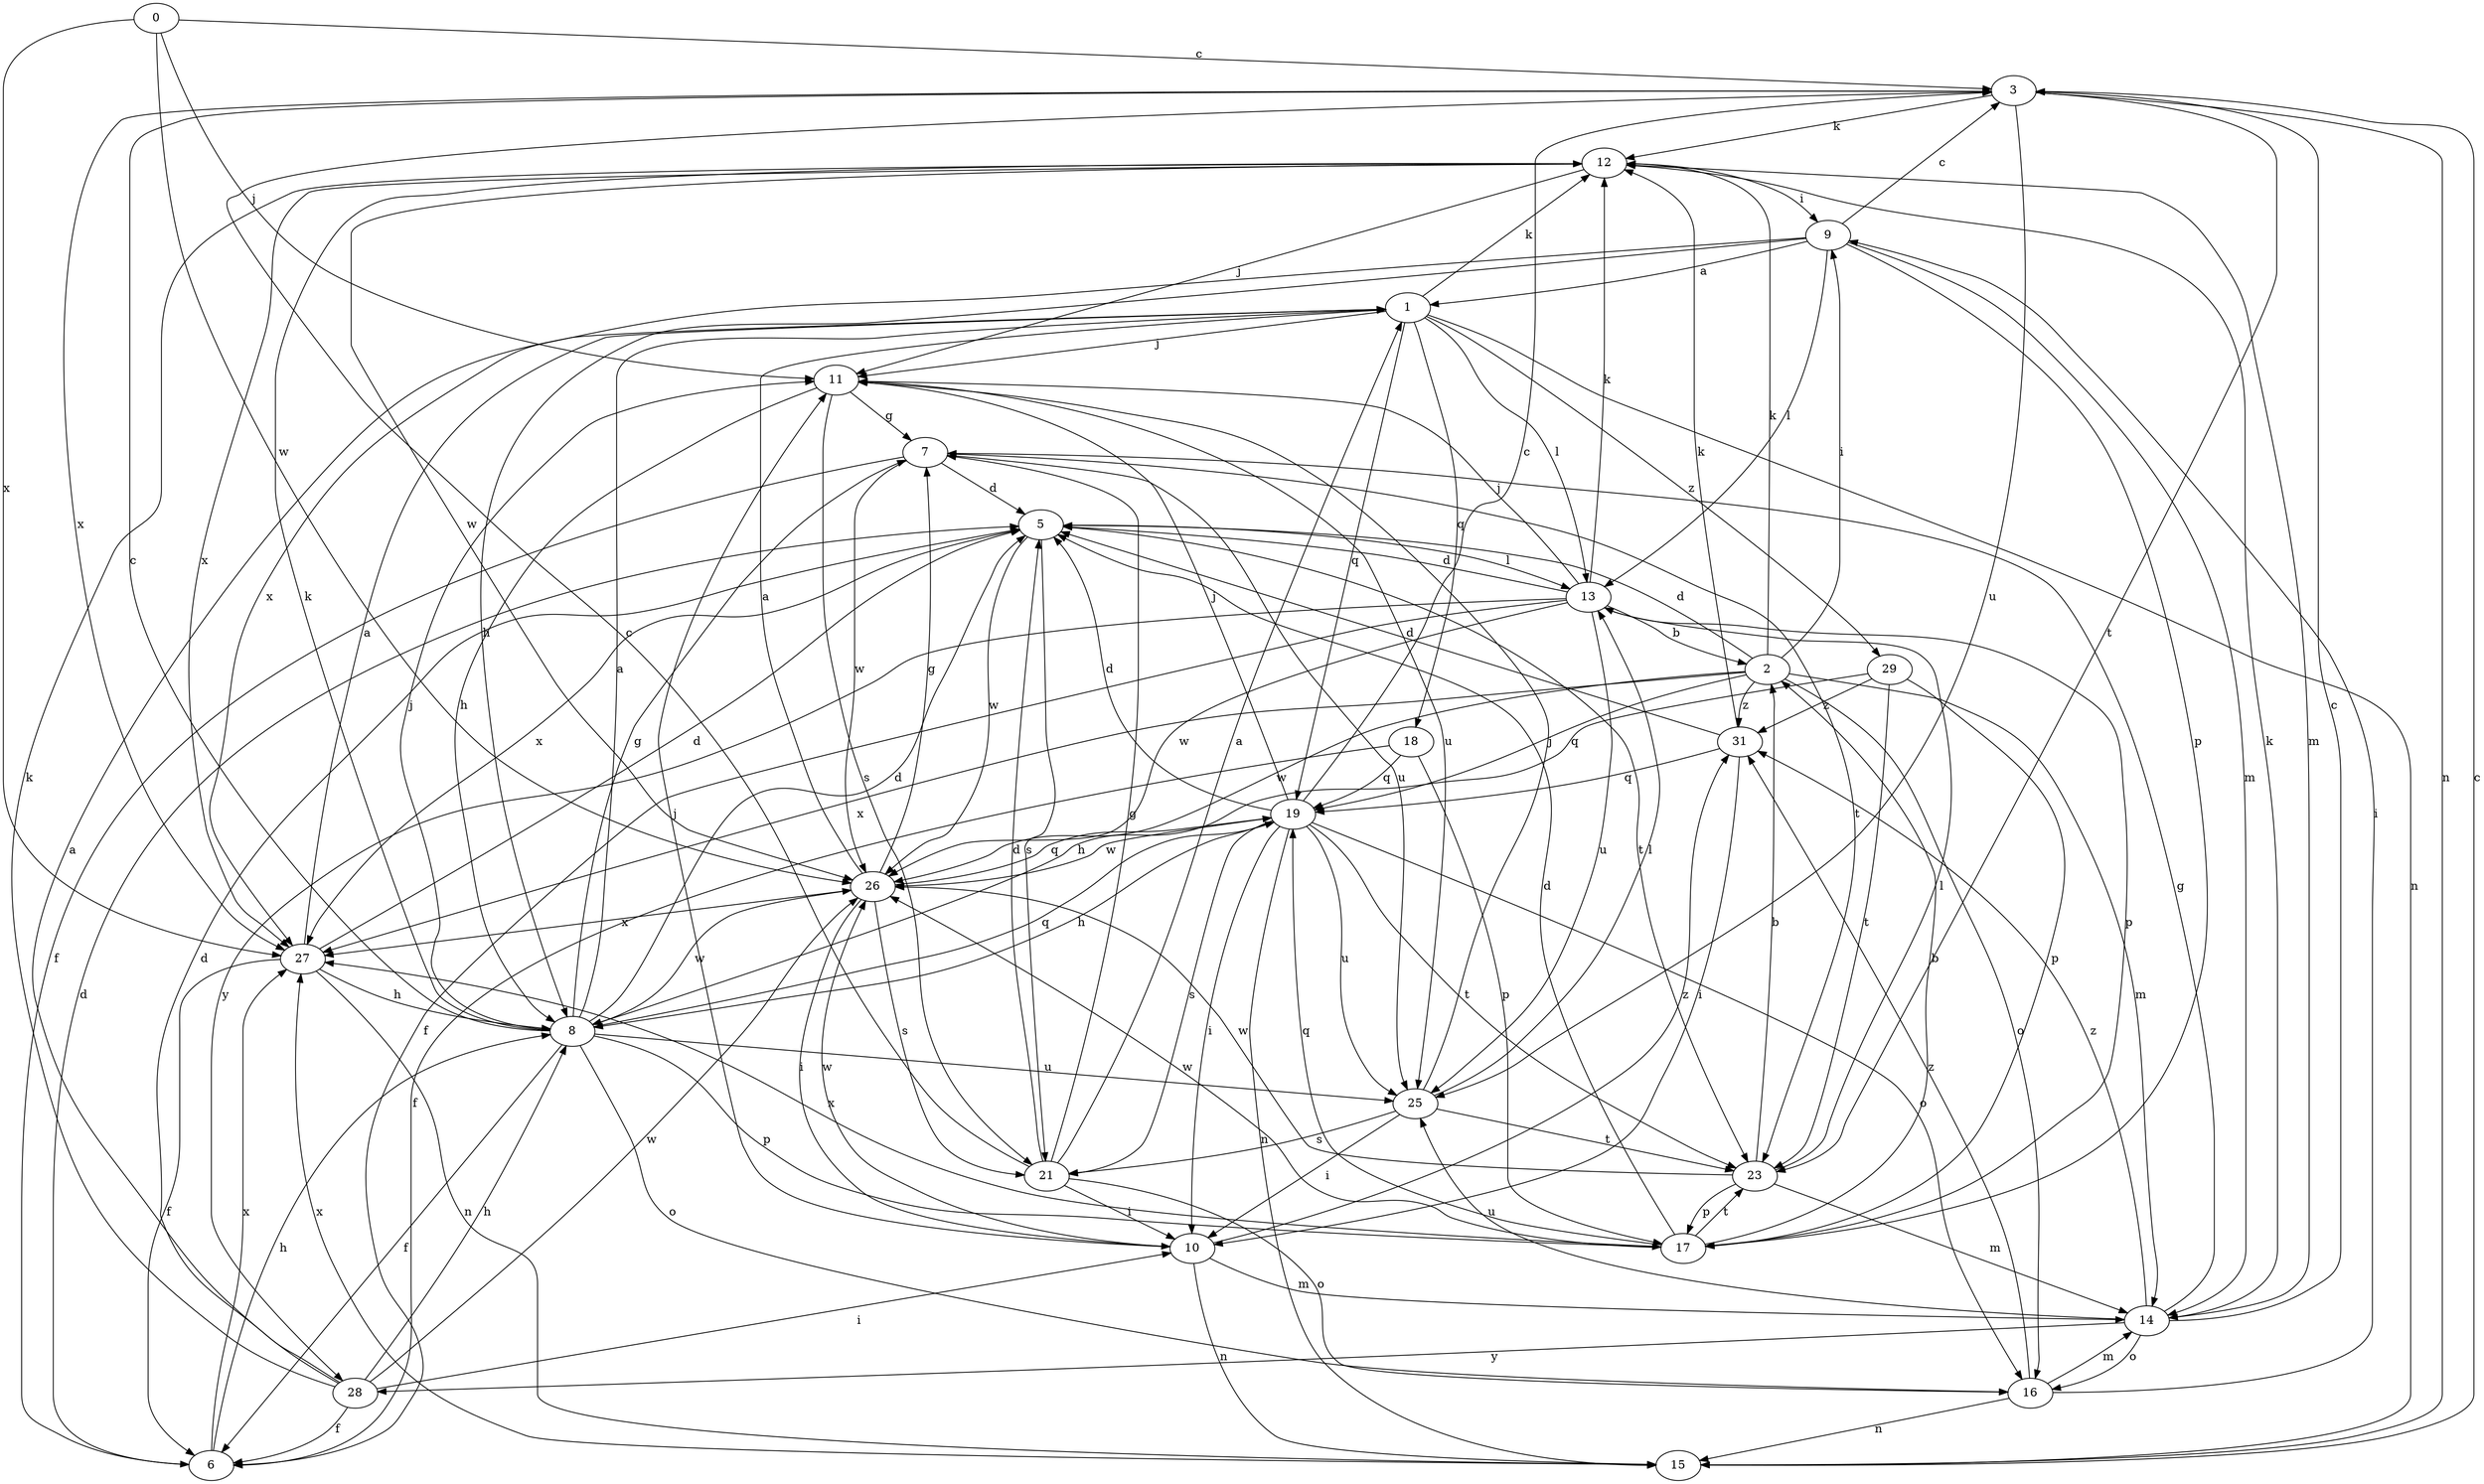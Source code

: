 strict digraph  {
0;
1;
2;
3;
5;
6;
7;
8;
9;
10;
11;
12;
13;
14;
15;
16;
17;
18;
19;
21;
23;
25;
26;
27;
28;
29;
31;
0 -> 3  [label=c];
0 -> 11  [label=j];
0 -> 26  [label=w];
0 -> 27  [label=x];
1 -> 11  [label=j];
1 -> 12  [label=k];
1 -> 13  [label=l];
1 -> 15  [label=n];
1 -> 18  [label=q];
1 -> 19  [label=q];
1 -> 29  [label=z];
2 -> 5  [label=d];
2 -> 9  [label=i];
2 -> 12  [label=k];
2 -> 14  [label=m];
2 -> 16  [label=o];
2 -> 19  [label=q];
2 -> 26  [label=w];
2 -> 27  [label=x];
2 -> 31  [label=z];
3 -> 12  [label=k];
3 -> 15  [label=n];
3 -> 23  [label=t];
3 -> 25  [label=u];
3 -> 27  [label=x];
5 -> 13  [label=l];
5 -> 21  [label=s];
5 -> 23  [label=t];
5 -> 26  [label=w];
5 -> 27  [label=x];
6 -> 5  [label=d];
6 -> 8  [label=h];
6 -> 27  [label=x];
7 -> 5  [label=d];
7 -> 6  [label=f];
7 -> 23  [label=t];
7 -> 25  [label=u];
7 -> 26  [label=w];
8 -> 1  [label=a];
8 -> 3  [label=c];
8 -> 5  [label=d];
8 -> 6  [label=f];
8 -> 7  [label=g];
8 -> 11  [label=j];
8 -> 12  [label=k];
8 -> 16  [label=o];
8 -> 17  [label=p];
8 -> 19  [label=q];
8 -> 25  [label=u];
8 -> 26  [label=w];
9 -> 1  [label=a];
9 -> 3  [label=c];
9 -> 8  [label=h];
9 -> 13  [label=l];
9 -> 14  [label=m];
9 -> 17  [label=p];
9 -> 27  [label=x];
10 -> 11  [label=j];
10 -> 14  [label=m];
10 -> 15  [label=n];
10 -> 26  [label=w];
10 -> 31  [label=z];
11 -> 7  [label=g];
11 -> 8  [label=h];
11 -> 21  [label=s];
11 -> 25  [label=u];
12 -> 9  [label=i];
12 -> 11  [label=j];
12 -> 14  [label=m];
12 -> 26  [label=w];
12 -> 27  [label=x];
13 -> 2  [label=b];
13 -> 5  [label=d];
13 -> 6  [label=f];
13 -> 11  [label=j];
13 -> 12  [label=k];
13 -> 17  [label=p];
13 -> 25  [label=u];
13 -> 26  [label=w];
13 -> 28  [label=y];
14 -> 3  [label=c];
14 -> 7  [label=g];
14 -> 12  [label=k];
14 -> 16  [label=o];
14 -> 25  [label=u];
14 -> 28  [label=y];
14 -> 31  [label=z];
15 -> 3  [label=c];
15 -> 27  [label=x];
16 -> 9  [label=i];
16 -> 14  [label=m];
16 -> 15  [label=n];
16 -> 31  [label=z];
17 -> 2  [label=b];
17 -> 5  [label=d];
17 -> 19  [label=q];
17 -> 23  [label=t];
17 -> 26  [label=w];
17 -> 27  [label=x];
18 -> 6  [label=f];
18 -> 17  [label=p];
18 -> 19  [label=q];
19 -> 3  [label=c];
19 -> 5  [label=d];
19 -> 8  [label=h];
19 -> 10  [label=i];
19 -> 11  [label=j];
19 -> 15  [label=n];
19 -> 16  [label=o];
19 -> 21  [label=s];
19 -> 23  [label=t];
19 -> 25  [label=u];
19 -> 26  [label=w];
21 -> 1  [label=a];
21 -> 3  [label=c];
21 -> 5  [label=d];
21 -> 7  [label=g];
21 -> 10  [label=i];
21 -> 16  [label=o];
23 -> 2  [label=b];
23 -> 13  [label=l];
23 -> 14  [label=m];
23 -> 17  [label=p];
23 -> 26  [label=w];
25 -> 10  [label=i];
25 -> 11  [label=j];
25 -> 13  [label=l];
25 -> 21  [label=s];
25 -> 23  [label=t];
26 -> 1  [label=a];
26 -> 7  [label=g];
26 -> 10  [label=i];
26 -> 19  [label=q];
26 -> 21  [label=s];
26 -> 27  [label=x];
27 -> 1  [label=a];
27 -> 5  [label=d];
27 -> 6  [label=f];
27 -> 8  [label=h];
27 -> 15  [label=n];
28 -> 1  [label=a];
28 -> 5  [label=d];
28 -> 6  [label=f];
28 -> 8  [label=h];
28 -> 10  [label=i];
28 -> 12  [label=k];
28 -> 26  [label=w];
29 -> 8  [label=h];
29 -> 17  [label=p];
29 -> 23  [label=t];
29 -> 31  [label=z];
31 -> 5  [label=d];
31 -> 10  [label=i];
31 -> 12  [label=k];
31 -> 19  [label=q];
}
